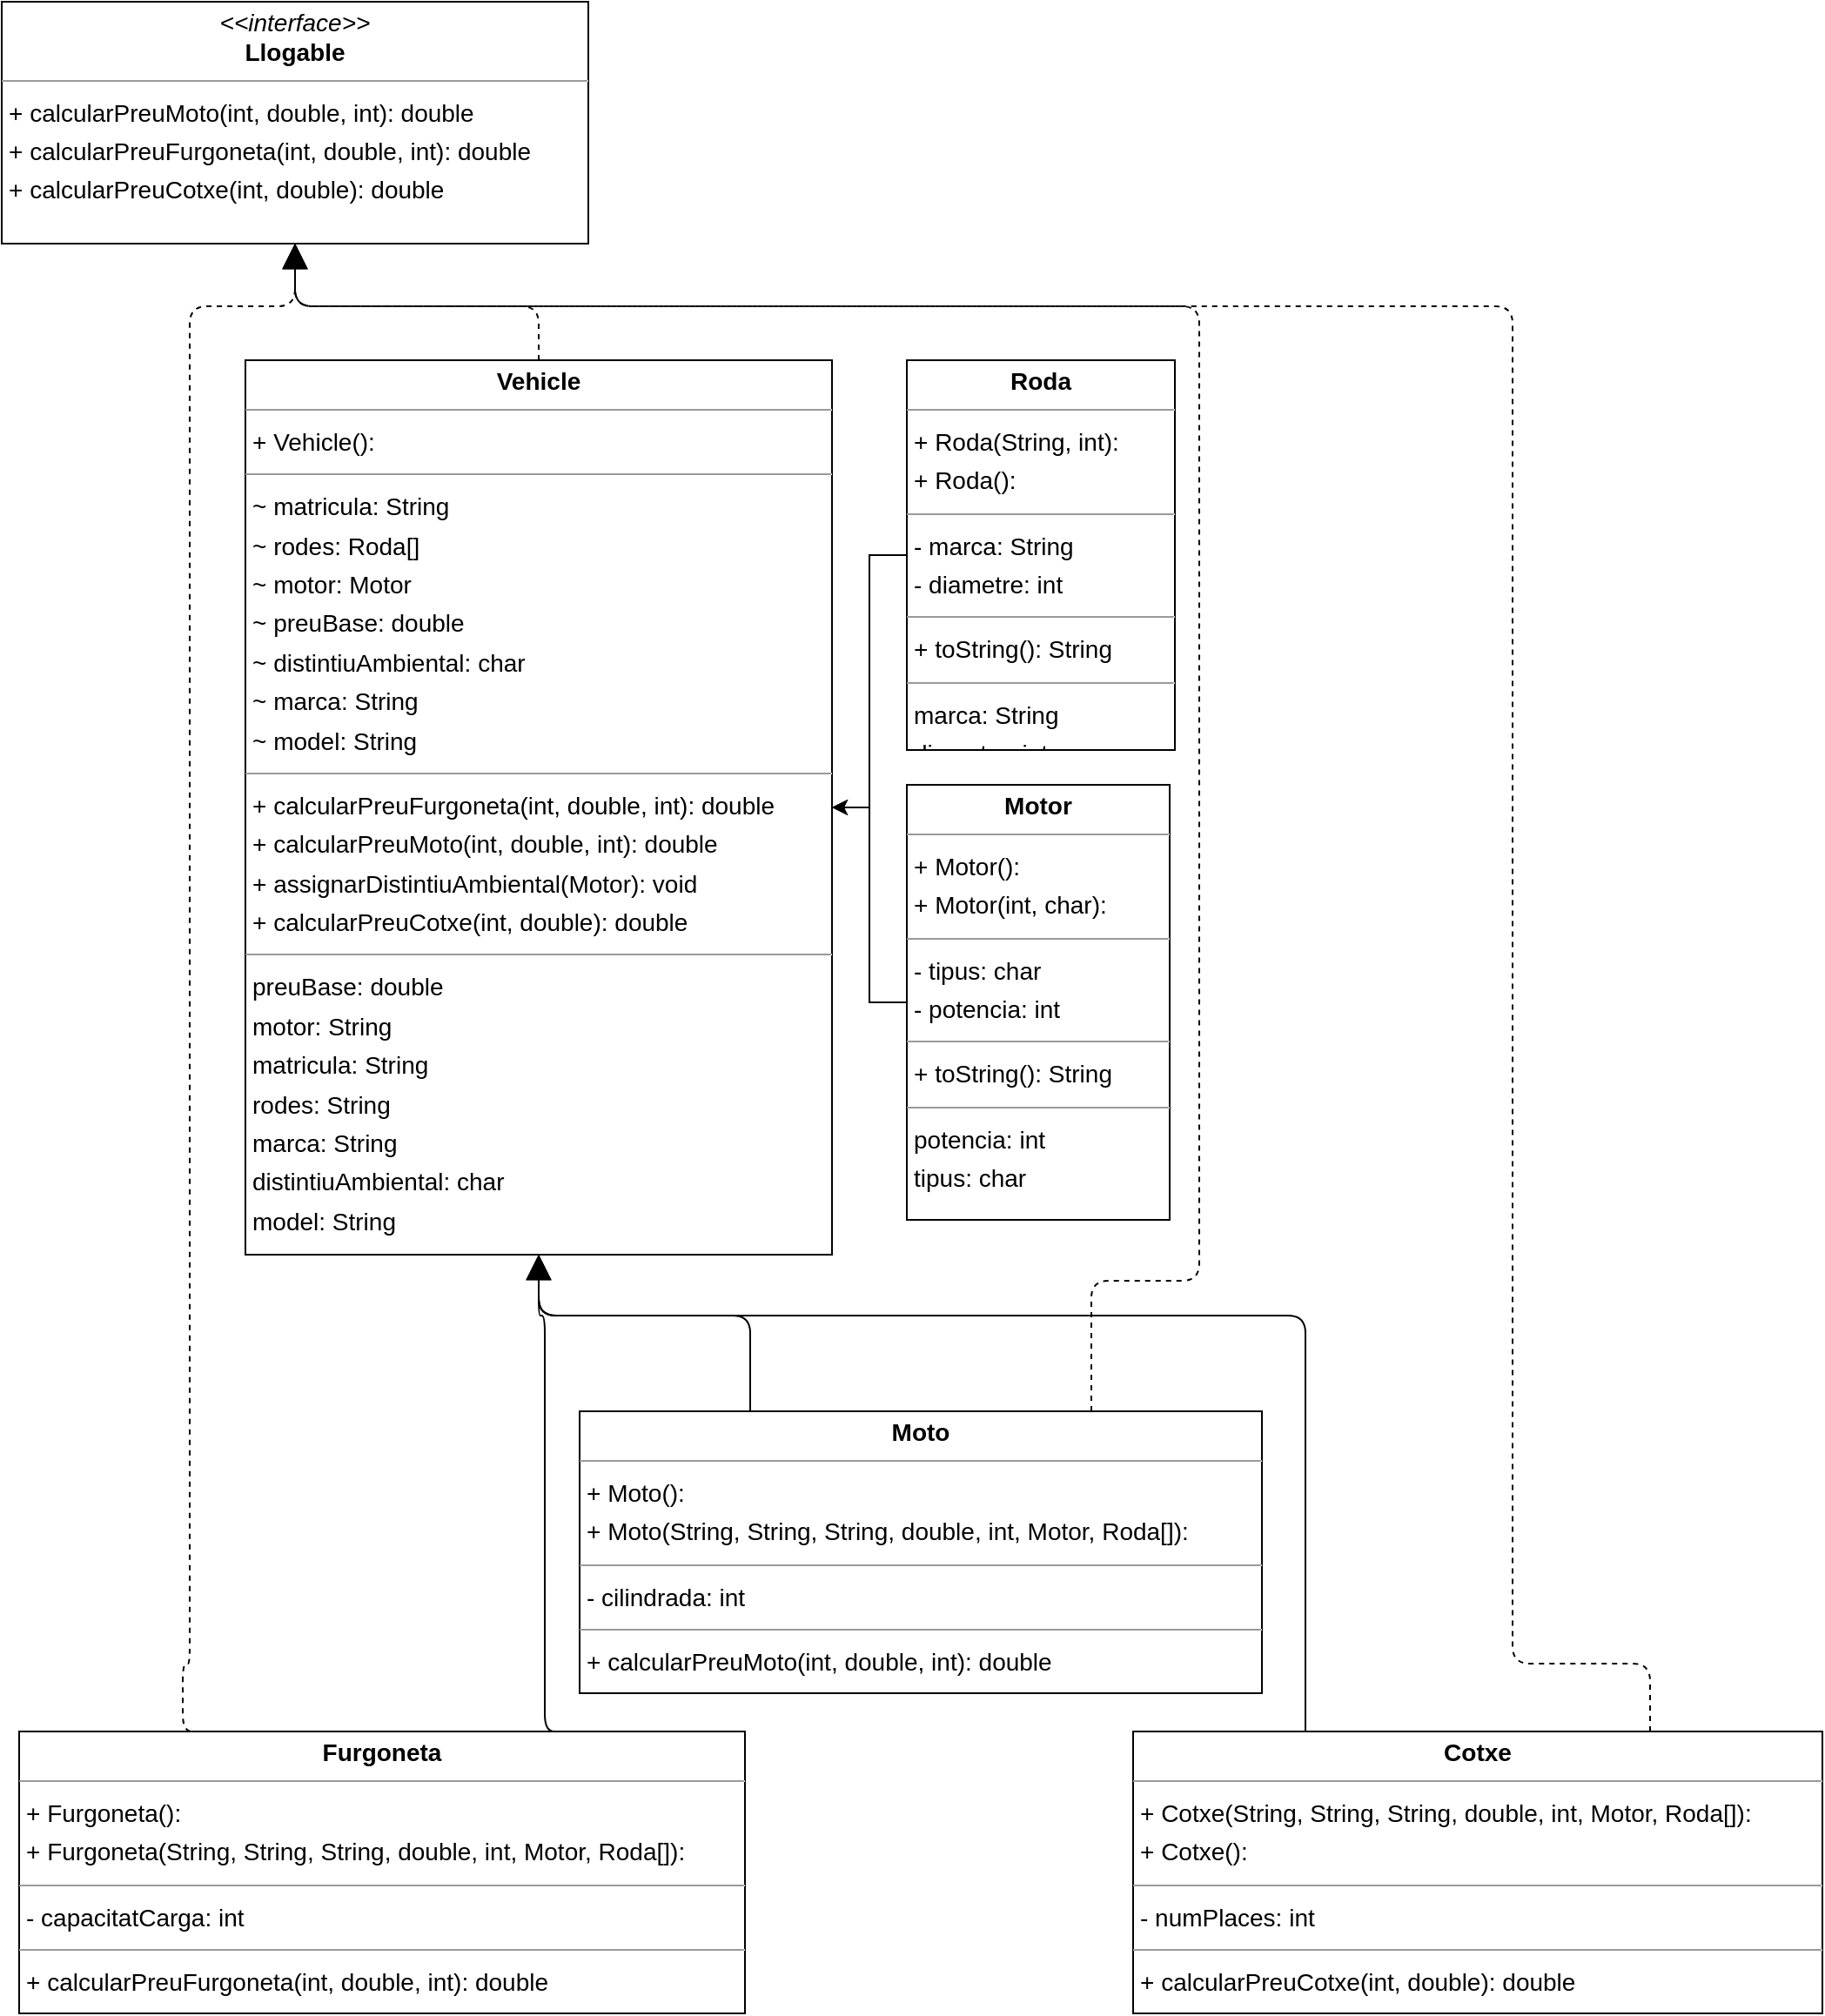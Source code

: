 <mxfile version="26.1.1">
  <diagram id="C5RBs43oDa-KdzZeNtuy" name="Page-1">
    <mxGraphModel grid="1" page="1" gridSize="10" guides="1" tooltips="1" connect="1" arrows="1" fold="1" pageScale="1" pageWidth="827" pageHeight="1169" math="0" shadow="0">
      <root>
        <mxCell id="WIyWlLk6GJQsqaUBKTNV-0" />
        <mxCell id="WIyWlLk6GJQsqaUBKTNV-1" parent="WIyWlLk6GJQsqaUBKTNV-0" />
        <mxCell id="_745YrJrrjujG60QDsIH-44" value="&lt;p style=&quot;margin:0px;margin-top:4px;text-align:center;&quot;&gt;&lt;b&gt;Cotxe&lt;/b&gt;&lt;/p&gt;&lt;hr size=&quot;1&quot;/&gt;&lt;p style=&quot;margin:0 0 0 4px;line-height:1.6;&quot;&gt;+ Cotxe(String, String, String, double, int, Motor, Roda[]): &lt;br/&gt;+ Cotxe(): &lt;/p&gt;&lt;hr size=&quot;1&quot;/&gt;&lt;p style=&quot;margin:0 0 0 4px;line-height:1.6;&quot;&gt;- numPlaces: int&lt;/p&gt;&lt;hr size=&quot;1&quot;/&gt;&lt;p style=&quot;margin:0 0 0 4px;line-height:1.6;&quot;&gt;+ calcularPreuCotxe(int, double): double&lt;/p&gt;&lt;hr size=&quot;1&quot;/&gt;&lt;p style=&quot;margin:0 0 0 4px;line-height:1.6;&quot;&gt; numPlaces: int&lt;/p&gt;" style="verticalAlign=top;align=left;overflow=fill;fontSize=14;fontFamily=Helvetica;html=1;rounded=0;shadow=0;comic=0;labelBackgroundColor=none;strokeWidth=1;" vertex="1" parent="WIyWlLk6GJQsqaUBKTNV-1">
          <mxGeometry x="1580" y="1614" width="396" height="162" as="geometry" />
        </mxCell>
        <mxCell id="_745YrJrrjujG60QDsIH-45" value="&lt;p style=&quot;margin:0px;margin-top:4px;text-align:center;&quot;&gt;&lt;b&gt;Furgoneta&lt;/b&gt;&lt;/p&gt;&lt;hr size=&quot;1&quot;/&gt;&lt;p style=&quot;margin:0 0 0 4px;line-height:1.6;&quot;&gt;+ Furgoneta(): &lt;br/&gt;+ Furgoneta(String, String, String, double, int, Motor, Roda[]): &lt;/p&gt;&lt;hr size=&quot;1&quot;/&gt;&lt;p style=&quot;margin:0 0 0 4px;line-height:1.6;&quot;&gt;- capacitatCarga: int&lt;/p&gt;&lt;hr size=&quot;1&quot;/&gt;&lt;p style=&quot;margin:0 0 0 4px;line-height:1.6;&quot;&gt;+ calcularPreuFurgoneta(int, double, int): double&lt;/p&gt;&lt;hr size=&quot;1&quot;/&gt;&lt;p style=&quot;margin:0 0 0 4px;line-height:1.6;&quot;&gt; capacitatCarga: int&lt;/p&gt;" style="verticalAlign=top;align=left;overflow=fill;fontSize=14;fontFamily=Helvetica;html=1;rounded=0;shadow=0;comic=0;labelBackgroundColor=none;strokeWidth=1;" vertex="1" parent="WIyWlLk6GJQsqaUBKTNV-1">
          <mxGeometry x="940" y="1614" width="417" height="162" as="geometry" />
        </mxCell>
        <mxCell id="_745YrJrrjujG60QDsIH-46" value="&lt;p style=&quot;margin:0px;margin-top:4px;text-align:center;&quot;&gt;&lt;i&gt;&amp;lt;&amp;lt;interface&amp;gt;&amp;gt;&lt;/i&gt;&lt;br/&gt;&lt;b&gt;Llogable&lt;/b&gt;&lt;/p&gt;&lt;hr size=&quot;1&quot;/&gt;&lt;p style=&quot;margin:0 0 0 4px;line-height:1.6;&quot;&gt;+ calcularPreuMoto(int, double, int): double&lt;br/&gt;+ calcularPreuFurgoneta(int, double, int): double&lt;br/&gt;+ calcularPreuCotxe(int, double): double&lt;/p&gt;" style="verticalAlign=top;align=left;overflow=fill;fontSize=14;fontFamily=Helvetica;html=1;rounded=0;shadow=0;comic=0;labelBackgroundColor=none;strokeWidth=1;" vertex="1" parent="WIyWlLk6GJQsqaUBKTNV-1">
          <mxGeometry x="930" y="620" width="337" height="139" as="geometry" />
        </mxCell>
        <mxCell id="_745YrJrrjujG60QDsIH-47" value="&lt;p style=&quot;margin:0px;margin-top:4px;text-align:center;&quot;&gt;&lt;b&gt;Moto&lt;/b&gt;&lt;/p&gt;&lt;hr size=&quot;1&quot;/&gt;&lt;p style=&quot;margin:0 0 0 4px;line-height:1.6;&quot;&gt;+ Moto(): &lt;br/&gt;+ Moto(String, String, String, double, int, Motor, Roda[]): &lt;/p&gt;&lt;hr size=&quot;1&quot;/&gt;&lt;p style=&quot;margin:0 0 0 4px;line-height:1.6;&quot;&gt;- cilindrada: int&lt;/p&gt;&lt;hr size=&quot;1&quot;/&gt;&lt;p style=&quot;margin:0 0 0 4px;line-height:1.6;&quot;&gt;+ calcularPreuMoto(int, double, int): double&lt;/p&gt;&lt;hr size=&quot;1&quot;/&gt;&lt;p style=&quot;margin:0 0 0 4px;line-height:1.6;&quot;&gt; cilindrada: int&lt;/p&gt;" style="verticalAlign=top;align=left;overflow=fill;fontSize=14;fontFamily=Helvetica;html=1;rounded=0;shadow=0;comic=0;labelBackgroundColor=none;strokeWidth=1;" vertex="1" parent="WIyWlLk6GJQsqaUBKTNV-1">
          <mxGeometry x="1262" y="1430" width="392" height="162" as="geometry" />
        </mxCell>
        <mxCell id="_745YrJrrjujG60QDsIH-58" style="edgeStyle=orthogonalEdgeStyle;rounded=0;orthogonalLoop=1;jettySize=auto;html=1;" edge="1" parent="WIyWlLk6GJQsqaUBKTNV-1" source="_745YrJrrjujG60QDsIH-48" target="_745YrJrrjujG60QDsIH-50">
          <mxGeometry relative="1" as="geometry" />
        </mxCell>
        <mxCell id="_745YrJrrjujG60QDsIH-48" value="&lt;p style=&quot;margin:0px;margin-top:4px;text-align:center;&quot;&gt;&lt;b&gt;Motor&lt;/b&gt;&lt;/p&gt;&lt;hr size=&quot;1&quot;/&gt;&lt;p style=&quot;margin:0 0 0 4px;line-height:1.6;&quot;&gt;+ Motor(): &lt;br/&gt;+ Motor(int, char): &lt;/p&gt;&lt;hr size=&quot;1&quot;/&gt;&lt;p style=&quot;margin:0 0 0 4px;line-height:1.6;&quot;&gt;- tipus: char&lt;br/&gt;- potencia: int&lt;/p&gt;&lt;hr size=&quot;1&quot;/&gt;&lt;p style=&quot;margin:0 0 0 4px;line-height:1.6;&quot;&gt;+ toString(): String&lt;/p&gt;&lt;hr size=&quot;1&quot;/&gt;&lt;p style=&quot;margin:0 0 0 4px;line-height:1.6;&quot;&gt; potencia: int&lt;br/&gt; tipus: char&lt;/p&gt;" style="verticalAlign=top;align=left;overflow=fill;fontSize=14;fontFamily=Helvetica;html=1;rounded=0;shadow=0;comic=0;labelBackgroundColor=none;strokeWidth=1;" vertex="1" parent="WIyWlLk6GJQsqaUBKTNV-1">
          <mxGeometry x="1450" y="1070" width="151" height="250" as="geometry" />
        </mxCell>
        <mxCell id="_745YrJrrjujG60QDsIH-59" style="edgeStyle=orthogonalEdgeStyle;rounded=0;orthogonalLoop=1;jettySize=auto;html=1;" edge="1" parent="WIyWlLk6GJQsqaUBKTNV-1" source="_745YrJrrjujG60QDsIH-49" target="_745YrJrrjujG60QDsIH-50">
          <mxGeometry relative="1" as="geometry" />
        </mxCell>
        <mxCell id="_745YrJrrjujG60QDsIH-49" value="&lt;p style=&quot;margin:0px;margin-top:4px;text-align:center;&quot;&gt;&lt;b&gt;Roda&lt;/b&gt;&lt;/p&gt;&lt;hr size=&quot;1&quot;/&gt;&lt;p style=&quot;margin:0 0 0 4px;line-height:1.6;&quot;&gt;+ Roda(String, int): &lt;br/&gt;+ Roda(): &lt;/p&gt;&lt;hr size=&quot;1&quot;/&gt;&lt;p style=&quot;margin:0 0 0 4px;line-height:1.6;&quot;&gt;- marca: String&lt;br/&gt;- diametre: int&lt;/p&gt;&lt;hr size=&quot;1&quot;/&gt;&lt;p style=&quot;margin:0 0 0 4px;line-height:1.6;&quot;&gt;+ toString(): String&lt;/p&gt;&lt;hr size=&quot;1&quot;/&gt;&lt;p style=&quot;margin:0 0 0 4px;line-height:1.6;&quot;&gt; marca: String&lt;br/&gt; diametre: int&lt;/p&gt;" style="verticalAlign=top;align=left;overflow=fill;fontSize=14;fontFamily=Helvetica;html=1;rounded=0;shadow=0;comic=0;labelBackgroundColor=none;strokeWidth=1;" vertex="1" parent="WIyWlLk6GJQsqaUBKTNV-1">
          <mxGeometry x="1450" y="826" width="154" height="224" as="geometry" />
        </mxCell>
        <mxCell id="_745YrJrrjujG60QDsIH-50" value="&lt;p style=&quot;margin:0px;margin-top:4px;text-align:center;&quot;&gt;&lt;b&gt;Vehicle&lt;/b&gt;&lt;/p&gt;&lt;hr size=&quot;1&quot;/&gt;&lt;p style=&quot;margin:0 0 0 4px;line-height:1.6;&quot;&gt;+ Vehicle(): &lt;/p&gt;&lt;hr size=&quot;1&quot;/&gt;&lt;p style=&quot;margin:0 0 0 4px;line-height:1.6;&quot;&gt;~ matricula: String&lt;br/&gt;~ rodes: Roda[]&lt;br/&gt;~ motor: Motor&lt;br/&gt;~ preuBase: double&lt;br/&gt;~ distintiuAmbiental: char&lt;br/&gt;~ marca: String&lt;br/&gt;~ model: String&lt;/p&gt;&lt;hr size=&quot;1&quot;/&gt;&lt;p style=&quot;margin:0 0 0 4px;line-height:1.6;&quot;&gt;+ calcularPreuFurgoneta(int, double, int): double&lt;br/&gt;+ calcularPreuMoto(int, double, int): double&lt;br/&gt;+ assignarDistintiuAmbiental(Motor): void&lt;br/&gt;+ calcularPreuCotxe(int, double): double&lt;/p&gt;&lt;hr size=&quot;1&quot;/&gt;&lt;p style=&quot;margin:0 0 0 4px;line-height:1.6;&quot;&gt; preuBase: double&lt;br/&gt; motor: String&lt;br/&gt; matricula: String&lt;br/&gt; rodes: String&lt;br/&gt; marca: String&lt;br/&gt; distintiuAmbiental: char&lt;br/&gt; model: String&lt;/p&gt;" style="verticalAlign=top;align=left;overflow=fill;fontSize=14;fontFamily=Helvetica;html=1;rounded=0;shadow=0;comic=0;labelBackgroundColor=none;strokeWidth=1;" vertex="1" parent="WIyWlLk6GJQsqaUBKTNV-1">
          <mxGeometry x="1070" y="826" width="337" height="514" as="geometry" />
        </mxCell>
        <mxCell id="_745YrJrrjujG60QDsIH-51" value="" style="html=1;rounded=1;edgeStyle=orthogonalEdgeStyle;dashed=1;startArrow=none;endArrow=block;endSize=12;strokeColor=#000000;exitX=0.750;exitY=0.000;exitDx=0;exitDy=0;entryX=0.500;entryY=1.000;entryDx=0;entryDy=0;" edge="1" parent="WIyWlLk6GJQsqaUBKTNV-1" source="_745YrJrrjujG60QDsIH-44" target="_745YrJrrjujG60QDsIH-46">
          <mxGeometry width="50" height="50" relative="1" as="geometry">
            <Array as="points">
              <mxPoint x="1877" y="1575" />
              <mxPoint x="1798" y="1575" />
              <mxPoint x="1798" y="795" />
              <mxPoint x="1098" y="795" />
            </Array>
          </mxGeometry>
        </mxCell>
        <mxCell id="_745YrJrrjujG60QDsIH-52" value="" style="html=1;rounded=1;edgeStyle=orthogonalEdgeStyle;dashed=0;startArrow=none;endArrow=block;endSize=12;strokeColor=#000000;exitX=0.250;exitY=0.000;exitDx=0;exitDy=0;entryX=0.500;entryY=1.000;entryDx=0;entryDy=0;" edge="1" parent="WIyWlLk6GJQsqaUBKTNV-1" source="_745YrJrrjujG60QDsIH-44" target="_745YrJrrjujG60QDsIH-50">
          <mxGeometry width="50" height="50" relative="1" as="geometry">
            <Array as="points">
              <mxPoint x="1679" y="1375" />
              <mxPoint x="1238" y="1375" />
            </Array>
          </mxGeometry>
        </mxCell>
        <mxCell id="_745YrJrrjujG60QDsIH-53" value="" style="html=1;rounded=1;edgeStyle=orthogonalEdgeStyle;dashed=1;startArrow=none;endArrow=block;endSize=12;strokeColor=#000000;exitX=0.250;exitY=0.000;exitDx=0;exitDy=0;entryX=0.500;entryY=1.000;entryDx=0;entryDy=0;" edge="1" parent="WIyWlLk6GJQsqaUBKTNV-1" source="_745YrJrrjujG60QDsIH-45" target="_745YrJrrjujG60QDsIH-46">
          <mxGeometry width="50" height="50" relative="1" as="geometry">
            <Array as="points">
              <mxPoint x="1034" y="1575" />
              <mxPoint x="1038" y="1575" />
              <mxPoint x="1038" y="795" />
              <mxPoint x="1098" y="795" />
            </Array>
          </mxGeometry>
        </mxCell>
        <mxCell id="_745YrJrrjujG60QDsIH-54" value="" style="html=1;rounded=1;edgeStyle=orthogonalEdgeStyle;dashed=0;startArrow=none;endArrow=block;endSize=12;strokeColor=#000000;exitX=0.750;exitY=0.000;exitDx=0;exitDy=0;entryX=0.500;entryY=1.000;entryDx=0;entryDy=0;" edge="1" parent="WIyWlLk6GJQsqaUBKTNV-1" source="_745YrJrrjujG60QDsIH-45" target="_745YrJrrjujG60QDsIH-50">
          <mxGeometry width="50" height="50" relative="1" as="geometry">
            <Array as="points">
              <mxPoint x="1242" y="1614" />
              <mxPoint x="1242" y="1375" />
              <mxPoint x="1238" y="1375" />
            </Array>
          </mxGeometry>
        </mxCell>
        <mxCell id="_745YrJrrjujG60QDsIH-55" value="" style="html=1;rounded=1;edgeStyle=orthogonalEdgeStyle;dashed=1;startArrow=none;endArrow=block;endSize=12;strokeColor=#000000;exitX=0.750;exitY=0.000;exitDx=0;exitDy=0;entryX=0.500;entryY=1.000;entryDx=0;entryDy=0;" edge="1" parent="WIyWlLk6GJQsqaUBKTNV-1" source="_745YrJrrjujG60QDsIH-47" target="_745YrJrrjujG60QDsIH-46">
          <mxGeometry width="50" height="50" relative="1" as="geometry">
            <Array as="points">
              <mxPoint x="1556" y="1355" />
              <mxPoint x="1618" y="1355" />
              <mxPoint x="1618" y="795" />
              <mxPoint x="1098" y="795" />
            </Array>
          </mxGeometry>
        </mxCell>
        <mxCell id="_745YrJrrjujG60QDsIH-56" value="" style="html=1;rounded=1;edgeStyle=orthogonalEdgeStyle;dashed=0;startArrow=none;endArrow=block;endSize=12;strokeColor=#000000;exitX=0.250;exitY=0.000;exitDx=0;exitDy=0;entryX=0.500;entryY=1.000;entryDx=0;entryDy=0;" edge="1" parent="WIyWlLk6GJQsqaUBKTNV-1" source="_745YrJrrjujG60QDsIH-47" target="_745YrJrrjujG60QDsIH-50">
          <mxGeometry width="50" height="50" relative="1" as="geometry">
            <Array as="points">
              <mxPoint x="1360" y="1375" />
              <mxPoint x="1238" y="1375" />
            </Array>
          </mxGeometry>
        </mxCell>
        <mxCell id="_745YrJrrjujG60QDsIH-57" value="" style="html=1;rounded=1;edgeStyle=orthogonalEdgeStyle;dashed=1;startArrow=none;endArrow=block;endSize=12;strokeColor=#000000;exitX=0.500;exitY=0.000;exitDx=0;exitDy=0;entryX=0.500;entryY=1.000;entryDx=0;entryDy=0;" edge="1" parent="WIyWlLk6GJQsqaUBKTNV-1" source="_745YrJrrjujG60QDsIH-50" target="_745YrJrrjujG60QDsIH-46">
          <mxGeometry width="50" height="50" relative="1" as="geometry">
            <Array as="points">
              <mxPoint x="1238" y="795" />
              <mxPoint x="1098" y="795" />
            </Array>
          </mxGeometry>
        </mxCell>
      </root>
    </mxGraphModel>
  </diagram>
</mxfile>
